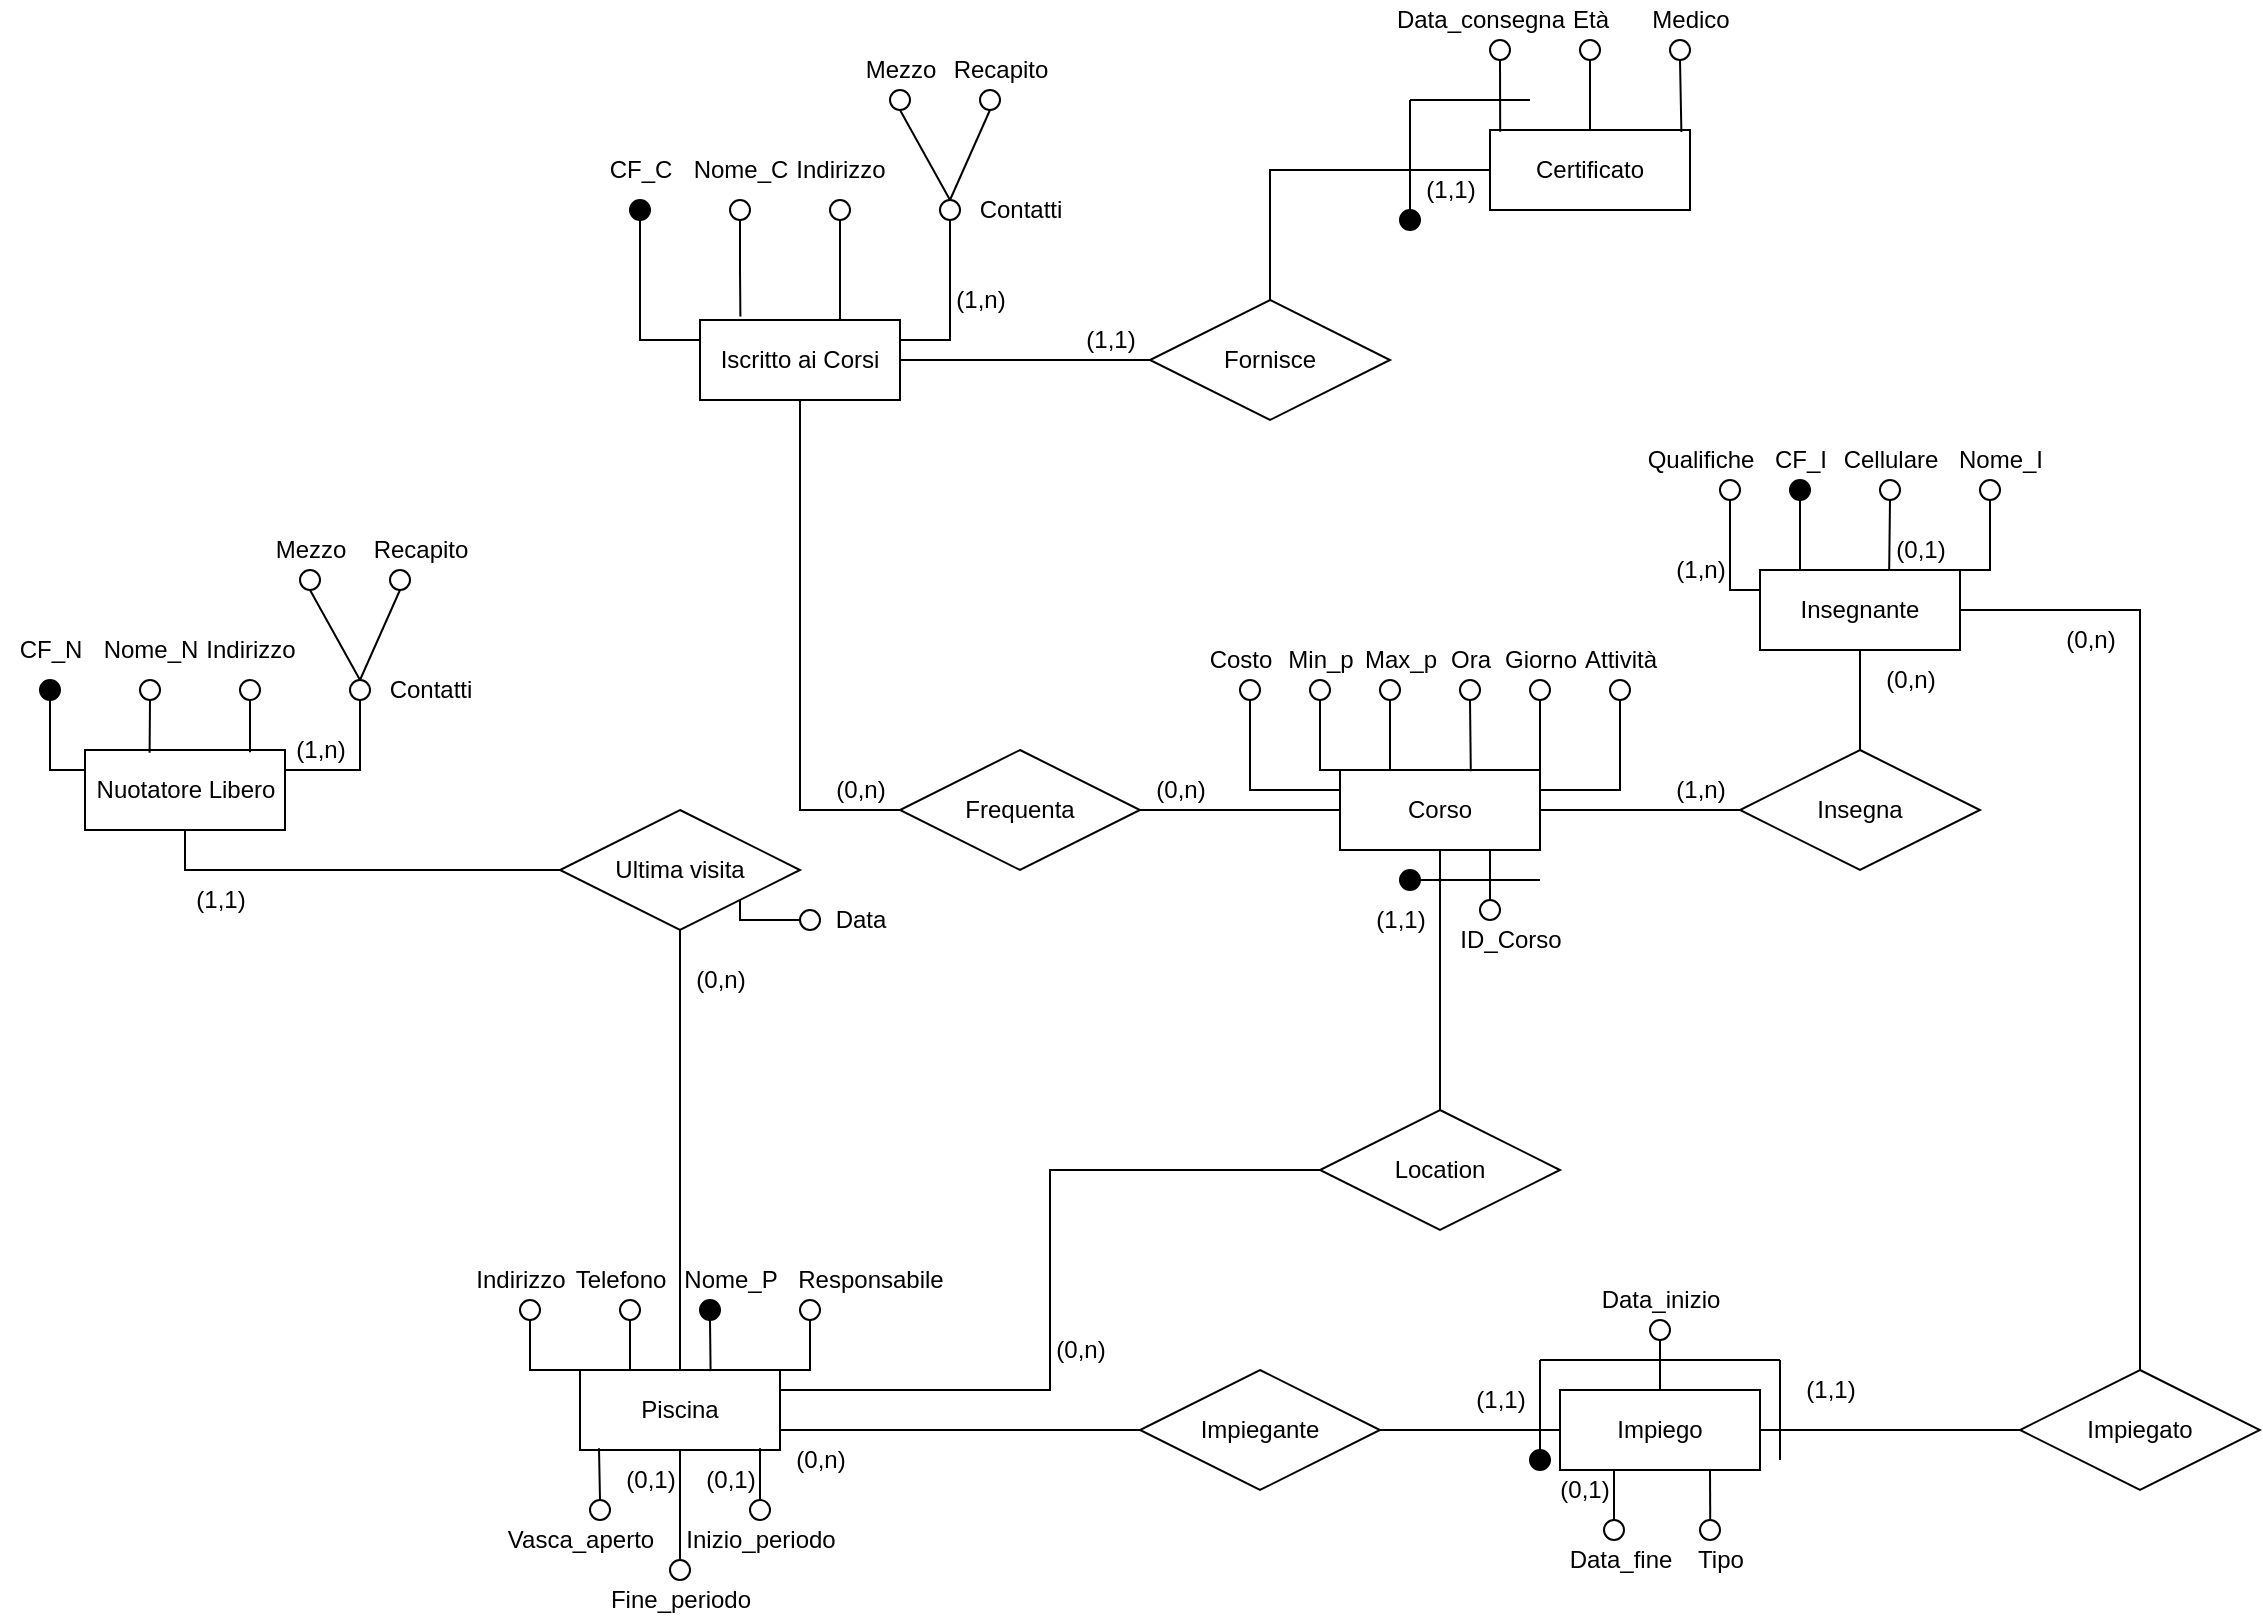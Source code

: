 <mxfile version="17.4.5" type="github">
  <diagram id="eKjjdP2h4ViVq8SbY9wO" name="Page-1">
    <mxGraphModel dx="1736" dy="884" grid="1" gridSize="10" guides="1" tooltips="1" connect="1" arrows="1" fold="1" page="1" pageScale="1" pageWidth="1600" pageHeight="900" math="0" shadow="0">
      <root>
        <mxCell id="0" />
        <mxCell id="1" parent="0" />
        <mxCell id="d_-2GbY-tVZR_mkNFV36-6" style="edgeStyle=orthogonalEdgeStyle;rounded=0;orthogonalLoop=1;jettySize=auto;html=1;exitX=0.5;exitY=0;exitDx=0;exitDy=0;entryX=1;entryY=-0.05;entryDx=0;entryDy=0;endArrow=none;endFill=0;fillColor=#000000;entryPerimeter=0;" parent="1" source="d_-2GbY-tVZR_mkNFV36-7" target="d_-2GbY-tVZR_mkNFV36-166" edge="1">
          <mxGeometry relative="1" as="geometry">
            <mxPoint x="905" y="120" as="targetPoint" />
            <Array as="points">
              <mxPoint x="815" y="115" />
              <mxPoint x="925" y="115" />
            </Array>
          </mxGeometry>
        </mxCell>
        <mxCell id="d_-2GbY-tVZR_mkNFV36-7" value="Fornisce" style="shape=rhombus;perimeter=rhombusPerimeter;whiteSpace=wrap;html=1;align=center;" parent="1" vertex="1">
          <mxGeometry x="755" y="180" width="120" height="60" as="geometry" />
        </mxCell>
        <mxCell id="d_-2GbY-tVZR_mkNFV36-11" style="edgeStyle=orthogonalEdgeStyle;rounded=0;orthogonalLoop=1;jettySize=auto;html=1;exitX=0.5;exitY=1;exitDx=0;exitDy=0;endArrow=none;endFill=0;fillColor=#000000;" parent="1" source="d_-2GbY-tVZR_mkNFV36-12" target="d_-2GbY-tVZR_mkNFV36-43" edge="1">
          <mxGeometry relative="1" as="geometry" />
        </mxCell>
        <mxCell id="d_-2GbY-tVZR_mkNFV36-12" value="Nuotatore Libero" style="whiteSpace=wrap;html=1;align=center;" parent="1" vertex="1">
          <mxGeometry x="222.5" y="405" width="100" height="40" as="geometry" />
        </mxCell>
        <mxCell id="d_-2GbY-tVZR_mkNFV36-15" style="edgeStyle=orthogonalEdgeStyle;rounded=0;orthogonalLoop=1;jettySize=auto;html=1;exitX=0.5;exitY=1;exitDx=0;exitDy=0;entryX=0;entryY=0.5;entryDx=0;entryDy=0;endArrow=none;endFill=0;fillColor=#000000;" parent="1" source="d_-2GbY-tVZR_mkNFV36-16" target="d_-2GbY-tVZR_mkNFV36-22" edge="1">
          <mxGeometry relative="1" as="geometry" />
        </mxCell>
        <mxCell id="kQgpGXjf3cG6mw5Fag1u-1" style="edgeStyle=orthogonalEdgeStyle;rounded=0;orthogonalLoop=1;jettySize=auto;html=1;exitX=1;exitY=0.5;exitDx=0;exitDy=0;entryX=0;entryY=0.5;entryDx=0;entryDy=0;endArrow=none;endFill=0;" parent="1" source="d_-2GbY-tVZR_mkNFV36-16" target="d_-2GbY-tVZR_mkNFV36-7" edge="1">
          <mxGeometry relative="1" as="geometry" />
        </mxCell>
        <mxCell id="d_-2GbY-tVZR_mkNFV36-16" value="Iscritto ai Corsi" style="whiteSpace=wrap;html=1;align=center;" parent="1" vertex="1">
          <mxGeometry x="530" y="190" width="100" height="40" as="geometry" />
        </mxCell>
        <mxCell id="d_-2GbY-tVZR_mkNFV36-17" style="edgeStyle=orthogonalEdgeStyle;rounded=0;orthogonalLoop=1;jettySize=auto;html=1;exitX=1;exitY=0.5;exitDx=0;exitDy=0;endArrow=none;endFill=0;fillColor=#000000;entryX=0;entryY=0.5;entryDx=0;entryDy=0;" parent="1" source="d_-2GbY-tVZR_mkNFV36-20" target="d_-2GbY-tVZR_mkNFV36-27" edge="1">
          <mxGeometry relative="1" as="geometry">
            <mxPoint x="1040" y="435.4" as="targetPoint" />
          </mxGeometry>
        </mxCell>
        <mxCell id="d_-2GbY-tVZR_mkNFV36-18" style="edgeStyle=orthogonalEdgeStyle;rounded=0;orthogonalLoop=1;jettySize=auto;html=1;exitX=0.5;exitY=1;exitDx=0;exitDy=0;entryX=0.5;entryY=0;entryDx=0;entryDy=0;endArrow=none;endFill=0;fillColor=#000000;" parent="1" source="d_-2GbY-tVZR_mkNFV36-20" target="d_-2GbY-tVZR_mkNFV36-47" edge="1">
          <mxGeometry relative="1" as="geometry" />
        </mxCell>
        <mxCell id="d_-2GbY-tVZR_mkNFV36-19" style="edgeStyle=orthogonalEdgeStyle;rounded=0;orthogonalLoop=1;jettySize=auto;html=1;exitX=0.75;exitY=1;exitDx=0;exitDy=0;entryX=0.5;entryY=0;entryDx=0;entryDy=0;endArrow=none;endFill=0;fillColor=#000000;" parent="1" source="d_-2GbY-tVZR_mkNFV36-20" target="d_-2GbY-tVZR_mkNFV36-131" edge="1">
          <mxGeometry relative="1" as="geometry" />
        </mxCell>
        <mxCell id="d_-2GbY-tVZR_mkNFV36-20" value="Corso" style="whiteSpace=wrap;html=1;align=center;" parent="1" vertex="1">
          <mxGeometry x="850" y="415" width="100" height="40" as="geometry" />
        </mxCell>
        <mxCell id="d_-2GbY-tVZR_mkNFV36-21" style="edgeStyle=orthogonalEdgeStyle;rounded=0;orthogonalLoop=1;jettySize=auto;html=1;exitX=1;exitY=0.5;exitDx=0;exitDy=0;entryX=0;entryY=0.5;entryDx=0;entryDy=0;endArrow=none;endFill=0;fillColor=#000000;" parent="1" source="d_-2GbY-tVZR_mkNFV36-22" target="d_-2GbY-tVZR_mkNFV36-20" edge="1">
          <mxGeometry relative="1" as="geometry" />
        </mxCell>
        <mxCell id="d_-2GbY-tVZR_mkNFV36-22" value="Frequenta" style="shape=rhombus;perimeter=rhombusPerimeter;whiteSpace=wrap;html=1;align=center;" parent="1" vertex="1">
          <mxGeometry x="630" y="405" width="120" height="60" as="geometry" />
        </mxCell>
        <mxCell id="d_-2GbY-tVZR_mkNFV36-23" style="edgeStyle=orthogonalEdgeStyle;rounded=0;orthogonalLoop=1;jettySize=auto;html=1;exitX=0.25;exitY=0;exitDx=0;exitDy=0;entryX=0.5;entryY=1;entryDx=0;entryDy=0;endArrow=none;endFill=0;fillColor=#000000;" parent="1" source="d_-2GbY-tVZR_mkNFV36-25" target="d_-2GbY-tVZR_mkNFV36-139" edge="1">
          <mxGeometry relative="1" as="geometry" />
        </mxCell>
        <mxCell id="d_-2GbY-tVZR_mkNFV36-24" style="edgeStyle=orthogonalEdgeStyle;rounded=0;orthogonalLoop=1;jettySize=auto;html=1;exitX=1;exitY=0;exitDx=0;exitDy=0;entryX=0.5;entryY=1;entryDx=0;entryDy=0;endArrow=none;endFill=0;fillColor=#000000;" parent="1" source="d_-2GbY-tVZR_mkNFV36-25" target="d_-2GbY-tVZR_mkNFV36-144" edge="1">
          <mxGeometry relative="1" as="geometry" />
        </mxCell>
        <mxCell id="d_-2GbY-tVZR_mkNFV36-25" value="Insegnante" style="whiteSpace=wrap;html=1;align=center;" parent="1" vertex="1">
          <mxGeometry x="1060" y="315" width="100" height="40" as="geometry" />
        </mxCell>
        <mxCell id="d_-2GbY-tVZR_mkNFV36-26" value="" style="edgeStyle=orthogonalEdgeStyle;rounded=0;orthogonalLoop=1;jettySize=auto;html=1;endArrow=none;endFill=0;fillColor=#000000;" parent="1" source="d_-2GbY-tVZR_mkNFV36-27" target="d_-2GbY-tVZR_mkNFV36-25" edge="1">
          <mxGeometry relative="1" as="geometry" />
        </mxCell>
        <mxCell id="d_-2GbY-tVZR_mkNFV36-27" value="Insegna" style="shape=rhombus;perimeter=rhombusPerimeter;whiteSpace=wrap;html=1;align=center;" parent="1" vertex="1">
          <mxGeometry x="1050" y="405" width="120" height="60" as="geometry" />
        </mxCell>
        <mxCell id="d_-2GbY-tVZR_mkNFV36-28" style="edgeStyle=orthogonalEdgeStyle;rounded=0;orthogonalLoop=1;jettySize=auto;html=1;exitX=1;exitY=0.75;exitDx=0;exitDy=0;entryX=0;entryY=0.5;entryDx=0;entryDy=0;endArrow=none;endFill=0;fillColor=#000000;" parent="1" source="d_-2GbY-tVZR_mkNFV36-32" target="d_-2GbY-tVZR_mkNFV36-54" edge="1">
          <mxGeometry relative="1" as="geometry" />
        </mxCell>
        <mxCell id="d_-2GbY-tVZR_mkNFV36-29" style="edgeStyle=orthogonalEdgeStyle;rounded=0;orthogonalLoop=1;jettySize=auto;html=1;exitX=0;exitY=0;exitDx=0;exitDy=0;entryX=0.5;entryY=1;entryDx=0;entryDy=0;endArrow=none;endFill=0;fillColor=#000000;" parent="1" source="d_-2GbY-tVZR_mkNFV36-32" target="d_-2GbY-tVZR_mkNFV36-62" edge="1">
          <mxGeometry relative="1" as="geometry" />
        </mxCell>
        <mxCell id="d_-2GbY-tVZR_mkNFV36-30" style="edgeStyle=orthogonalEdgeStyle;rounded=0;orthogonalLoop=1;jettySize=auto;html=1;exitX=0.25;exitY=0;exitDx=0;exitDy=0;entryX=0.5;entryY=1;entryDx=0;entryDy=0;endArrow=none;endFill=0;fillColor=#000000;" parent="1" source="d_-2GbY-tVZR_mkNFV36-32" target="d_-2GbY-tVZR_mkNFV36-67" edge="1">
          <mxGeometry relative="1" as="geometry" />
        </mxCell>
        <mxCell id="d_-2GbY-tVZR_mkNFV36-31" style="edgeStyle=orthogonalEdgeStyle;rounded=0;orthogonalLoop=1;jettySize=auto;html=1;exitX=1;exitY=0;exitDx=0;exitDy=0;entryX=0.5;entryY=1;entryDx=0;entryDy=0;endArrow=none;endFill=0;fillColor=#000000;" parent="1" source="d_-2GbY-tVZR_mkNFV36-32" target="d_-2GbY-tVZR_mkNFV36-69" edge="1">
          <mxGeometry relative="1" as="geometry" />
        </mxCell>
        <mxCell id="d_-2GbY-tVZR_mkNFV36-183" style="edgeStyle=orthogonalEdgeStyle;rounded=0;orthogonalLoop=1;jettySize=auto;html=1;exitX=0.5;exitY=1;exitDx=0;exitDy=0;endArrow=none;endFill=0;entryX=0.5;entryY=0;entryDx=0;entryDy=0;" parent="1" source="d_-2GbY-tVZR_mkNFV36-32" target="d_-2GbY-tVZR_mkNFV36-184" edge="1">
          <mxGeometry relative="1" as="geometry">
            <mxPoint x="520.0" y="780" as="targetPoint" />
          </mxGeometry>
        </mxCell>
        <mxCell id="d_-2GbY-tVZR_mkNFV36-32" value="Piscina" style="whiteSpace=wrap;html=1;align=center;" parent="1" vertex="1">
          <mxGeometry x="470" y="715" width="100" height="40" as="geometry" />
        </mxCell>
        <mxCell id="d_-2GbY-tVZR_mkNFV36-41" style="edgeStyle=orthogonalEdgeStyle;rounded=0;orthogonalLoop=1;jettySize=auto;html=1;exitX=0.5;exitY=1;exitDx=0;exitDy=0;entryX=0.5;entryY=0;entryDx=0;entryDy=0;endArrow=none;endFill=0;fillColor=#000000;" parent="1" source="d_-2GbY-tVZR_mkNFV36-43" target="d_-2GbY-tVZR_mkNFV36-32" edge="1">
          <mxGeometry relative="1" as="geometry" />
        </mxCell>
        <mxCell id="d_-2GbY-tVZR_mkNFV36-42" style="edgeStyle=orthogonalEdgeStyle;rounded=0;orthogonalLoop=1;jettySize=auto;html=1;exitX=1;exitY=1;exitDx=0;exitDy=0;entryX=0;entryY=0.5;entryDx=0;entryDy=0;endArrow=none;endFill=0;fillColor=#000000;" parent="1" source="d_-2GbY-tVZR_mkNFV36-43" target="d_-2GbY-tVZR_mkNFV36-58" edge="1">
          <mxGeometry relative="1" as="geometry">
            <Array as="points">
              <mxPoint x="550" y="490" />
            </Array>
          </mxGeometry>
        </mxCell>
        <mxCell id="d_-2GbY-tVZR_mkNFV36-43" value="Ultima visita" style="shape=rhombus;perimeter=rhombusPerimeter;whiteSpace=wrap;html=1;align=center;" parent="1" vertex="1">
          <mxGeometry x="460" y="435" width="120" height="60" as="geometry" />
        </mxCell>
        <mxCell id="d_-2GbY-tVZR_mkNFV36-46" style="edgeStyle=orthogonalEdgeStyle;rounded=0;orthogonalLoop=1;jettySize=auto;html=1;exitX=0;exitY=0.5;exitDx=0;exitDy=0;entryX=1;entryY=0.25;entryDx=0;entryDy=0;endArrow=none;endFill=0;fillColor=#000000;" parent="1" source="d_-2GbY-tVZR_mkNFV36-47" target="d_-2GbY-tVZR_mkNFV36-32" edge="1">
          <mxGeometry relative="1" as="geometry" />
        </mxCell>
        <mxCell id="d_-2GbY-tVZR_mkNFV36-47" value="Location" style="shape=rhombus;perimeter=rhombusPerimeter;whiteSpace=wrap;html=1;align=center;" parent="1" vertex="1">
          <mxGeometry x="840" y="585" width="120" height="60" as="geometry" />
        </mxCell>
        <mxCell id="d_-2GbY-tVZR_mkNFV36-48" style="edgeStyle=orthogonalEdgeStyle;rounded=0;orthogonalLoop=1;jettySize=auto;html=1;exitX=1;exitY=0.5;exitDx=0;exitDy=0;entryX=0;entryY=0.5;entryDx=0;entryDy=0;endArrow=none;endFill=0;fillColor=#000000;" parent="1" source="d_-2GbY-tVZR_mkNFV36-50" target="d_-2GbY-tVZR_mkNFV36-52" edge="1">
          <mxGeometry relative="1" as="geometry" />
        </mxCell>
        <mxCell id="d_-2GbY-tVZR_mkNFV36-49" style="edgeStyle=orthogonalEdgeStyle;rounded=0;orthogonalLoop=1;jettySize=auto;html=1;exitX=0.5;exitY=0;exitDx=0;exitDy=0;entryX=0.5;entryY=1;entryDx=0;entryDy=0;endArrow=none;endFill=0;fillColor=#000000;" parent="1" source="d_-2GbY-tVZR_mkNFV36-50" target="d_-2GbY-tVZR_mkNFV36-91" edge="1">
          <mxGeometry relative="1" as="geometry" />
        </mxCell>
        <mxCell id="d_-2GbY-tVZR_mkNFV36-174" style="edgeStyle=orthogonalEdgeStyle;rounded=0;orthogonalLoop=1;jettySize=auto;html=1;exitX=0.25;exitY=1;exitDx=0;exitDy=0;entryX=0.5;entryY=0;entryDx=0;entryDy=0;endArrow=none;endFill=0;" parent="1" source="d_-2GbY-tVZR_mkNFV36-50" target="d_-2GbY-tVZR_mkNFV36-147" edge="1">
          <mxGeometry relative="1" as="geometry" />
        </mxCell>
        <mxCell id="d_-2GbY-tVZR_mkNFV36-175" style="edgeStyle=orthogonalEdgeStyle;rounded=0;orthogonalLoop=1;jettySize=auto;html=1;exitX=0.75;exitY=1;exitDx=0;exitDy=0;endArrow=none;endFill=0;" parent="1" source="d_-2GbY-tVZR_mkNFV36-50" edge="1">
          <mxGeometry relative="1" as="geometry">
            <mxPoint x="1035.111" y="790" as="targetPoint" />
          </mxGeometry>
        </mxCell>
        <mxCell id="d_-2GbY-tVZR_mkNFV36-50" value="Impiego" style="whiteSpace=wrap;html=1;align=center;" parent="1" vertex="1">
          <mxGeometry x="960" y="725" width="100" height="40" as="geometry" />
        </mxCell>
        <mxCell id="d_-2GbY-tVZR_mkNFV36-51" style="edgeStyle=orthogonalEdgeStyle;rounded=0;orthogonalLoop=1;jettySize=auto;html=1;exitX=0.5;exitY=0;exitDx=0;exitDy=0;entryX=1;entryY=0.5;entryDx=0;entryDy=0;endArrow=none;endFill=0;fillColor=#000000;" parent="1" source="d_-2GbY-tVZR_mkNFV36-52" target="d_-2GbY-tVZR_mkNFV36-25" edge="1">
          <mxGeometry relative="1" as="geometry" />
        </mxCell>
        <mxCell id="d_-2GbY-tVZR_mkNFV36-52" value="Impiegato" style="shape=rhombus;perimeter=rhombusPerimeter;whiteSpace=wrap;html=1;align=center;" parent="1" vertex="1">
          <mxGeometry x="1190" y="715" width="120" height="60" as="geometry" />
        </mxCell>
        <mxCell id="d_-2GbY-tVZR_mkNFV36-53" style="edgeStyle=orthogonalEdgeStyle;rounded=0;orthogonalLoop=1;jettySize=auto;html=1;exitX=1;exitY=0.5;exitDx=0;exitDy=0;entryX=0;entryY=0.5;entryDx=0;entryDy=0;endArrow=none;endFill=0;fillColor=#000000;" parent="1" source="d_-2GbY-tVZR_mkNFV36-54" target="d_-2GbY-tVZR_mkNFV36-50" edge="1">
          <mxGeometry relative="1" as="geometry" />
        </mxCell>
        <mxCell id="d_-2GbY-tVZR_mkNFV36-54" value="Impiegante" style="shape=rhombus;perimeter=rhombusPerimeter;whiteSpace=wrap;html=1;align=center;" parent="1" vertex="1">
          <mxGeometry x="750" y="715" width="120" height="60" as="geometry" />
        </mxCell>
        <mxCell id="d_-2GbY-tVZR_mkNFV36-55" value="(1,1)" style="text;html=1;align=center;verticalAlign=middle;resizable=0;points=[];autosize=1;strokeColor=none;fillColor=none;" parent="1" vertex="1">
          <mxGeometry x="715" y="190" width="40" height="20" as="geometry" />
        </mxCell>
        <mxCell id="d_-2GbY-tVZR_mkNFV36-56" value="(1,1)" style="text;html=1;align=center;verticalAlign=middle;resizable=0;points=[];autosize=1;strokeColor=none;fillColor=none;" parent="1" vertex="1">
          <mxGeometry x="270" y="470" width="40" height="20" as="geometry" />
        </mxCell>
        <mxCell id="d_-2GbY-tVZR_mkNFV36-57" value="(0,n)" style="text;html=1;align=center;verticalAlign=middle;resizable=0;points=[];autosize=1;strokeColor=none;fillColor=none;" parent="1" vertex="1">
          <mxGeometry x="520" y="510" width="40" height="20" as="geometry" />
        </mxCell>
        <mxCell id="d_-2GbY-tVZR_mkNFV36-58" value="" style="ellipse;whiteSpace=wrap;html=1;aspect=fixed;" parent="1" vertex="1">
          <mxGeometry x="580" y="485" width="10" height="10" as="geometry" />
        </mxCell>
        <mxCell id="d_-2GbY-tVZR_mkNFV36-59" value="Data" style="text;html=1;align=center;verticalAlign=middle;resizable=0;points=[];autosize=1;strokeColor=none;fillColor=none;" parent="1" vertex="1">
          <mxGeometry x="590" y="480" width="40" height="20" as="geometry" />
        </mxCell>
        <mxCell id="d_-2GbY-tVZR_mkNFV36-62" value="" style="ellipse;whiteSpace=wrap;html=1;aspect=fixed;" parent="1" vertex="1">
          <mxGeometry x="440" y="680" width="10" height="10" as="geometry" />
        </mxCell>
        <mxCell id="d_-2GbY-tVZR_mkNFV36-63" style="edgeStyle=orthogonalEdgeStyle;rounded=0;orthogonalLoop=1;jettySize=auto;html=1;exitX=0.5;exitY=1;exitDx=0;exitDy=0;entryX=0.953;entryY=0.014;entryDx=0;entryDy=0;entryPerimeter=0;endArrow=none;endFill=0;fillColor=#000000;" parent="1" source="d_-2GbY-tVZR_mkNFV36-64" edge="1">
          <mxGeometry relative="1" as="geometry">
            <mxPoint x="535.3" y="715.56" as="targetPoint" />
          </mxGeometry>
        </mxCell>
        <mxCell id="d_-2GbY-tVZR_mkNFV36-64" value="" style="ellipse;whiteSpace=wrap;html=1;aspect=fixed;fillColor=#000000;" parent="1" vertex="1">
          <mxGeometry x="530" y="680" width="10" height="10" as="geometry" />
        </mxCell>
        <mxCell id="d_-2GbY-tVZR_mkNFV36-65" value="Nome_P" style="text;html=1;align=center;verticalAlign=middle;resizable=0;points=[];autosize=1;strokeColor=none;fillColor=none;" parent="1" vertex="1">
          <mxGeometry x="515" y="660" width="60" height="20" as="geometry" />
        </mxCell>
        <mxCell id="d_-2GbY-tVZR_mkNFV36-66" value="Indirizzo" style="text;html=1;align=center;verticalAlign=middle;resizable=0;points=[];autosize=1;strokeColor=none;fillColor=none;" parent="1" vertex="1">
          <mxGeometry x="410" y="660" width="60" height="20" as="geometry" />
        </mxCell>
        <mxCell id="d_-2GbY-tVZR_mkNFV36-67" value="" style="ellipse;whiteSpace=wrap;html=1;aspect=fixed;" parent="1" vertex="1">
          <mxGeometry x="490" y="680" width="10" height="10" as="geometry" />
        </mxCell>
        <mxCell id="d_-2GbY-tVZR_mkNFV36-68" value="Telefono" style="text;html=1;align=center;verticalAlign=middle;resizable=0;points=[];autosize=1;strokeColor=none;fillColor=none;" parent="1" vertex="1">
          <mxGeometry x="460" y="660" width="60" height="20" as="geometry" />
        </mxCell>
        <mxCell id="d_-2GbY-tVZR_mkNFV36-69" value="" style="ellipse;whiteSpace=wrap;html=1;aspect=fixed;" parent="1" vertex="1">
          <mxGeometry x="580" y="680" width="10" height="10" as="geometry" />
        </mxCell>
        <mxCell id="d_-2GbY-tVZR_mkNFV36-70" value="Responsabile" style="text;html=1;align=center;verticalAlign=middle;resizable=0;points=[];autosize=1;strokeColor=none;fillColor=none;" parent="1" vertex="1">
          <mxGeometry x="570" y="660" width="90" height="20" as="geometry" />
        </mxCell>
        <mxCell id="d_-2GbY-tVZR_mkNFV36-91" value="" style="ellipse;whiteSpace=wrap;html=1;aspect=fixed;" parent="1" vertex="1">
          <mxGeometry x="1005" y="690" width="10" height="10" as="geometry" />
        </mxCell>
        <mxCell id="d_-2GbY-tVZR_mkNFV36-92" value="" style="endArrow=none;html=1;rounded=0;fillColor=#000000;" parent="1" edge="1">
          <mxGeometry width="50" height="50" relative="1" as="geometry">
            <mxPoint x="950" y="760" as="sourcePoint" />
            <mxPoint x="950" y="710" as="targetPoint" />
          </mxGeometry>
        </mxCell>
        <mxCell id="d_-2GbY-tVZR_mkNFV36-93" value="" style="endArrow=none;html=1;rounded=0;fillColor=#000000;" parent="1" edge="1">
          <mxGeometry width="50" height="50" relative="1" as="geometry">
            <mxPoint x="1070" y="760" as="sourcePoint" />
            <mxPoint x="1070" y="710" as="targetPoint" />
          </mxGeometry>
        </mxCell>
        <mxCell id="d_-2GbY-tVZR_mkNFV36-94" value="" style="endArrow=none;html=1;rounded=0;fillColor=#000000;" parent="1" edge="1">
          <mxGeometry width="50" height="50" relative="1" as="geometry">
            <mxPoint x="1070" y="710" as="sourcePoint" />
            <mxPoint x="950" y="710" as="targetPoint" />
          </mxGeometry>
        </mxCell>
        <mxCell id="d_-2GbY-tVZR_mkNFV36-95" value="" style="ellipse;whiteSpace=wrap;html=1;aspect=fixed;fillColor=#000000;" parent="1" vertex="1">
          <mxGeometry x="945" y="755" width="10" height="10" as="geometry" />
        </mxCell>
        <mxCell id="d_-2GbY-tVZR_mkNFV36-96" value="Data_inizio" style="text;html=1;align=center;verticalAlign=middle;resizable=0;points=[];autosize=1;strokeColor=none;fillColor=none;" parent="1" vertex="1">
          <mxGeometry x="975" y="670" width="70" height="20" as="geometry" />
        </mxCell>
        <mxCell id="d_-2GbY-tVZR_mkNFV36-113" style="edgeStyle=orthogonalEdgeStyle;rounded=0;orthogonalLoop=1;jettySize=auto;html=1;exitX=0.5;exitY=1;exitDx=0;exitDy=0;entryX=0;entryY=0.25;entryDx=0;entryDy=0;endArrow=none;endFill=0;fillColor=#000000;" parent="1" source="d_-2GbY-tVZR_mkNFV36-114" target="d_-2GbY-tVZR_mkNFV36-20" edge="1">
          <mxGeometry relative="1" as="geometry" />
        </mxCell>
        <mxCell id="d_-2GbY-tVZR_mkNFV36-114" value="" style="ellipse;whiteSpace=wrap;html=1;aspect=fixed;" parent="1" vertex="1">
          <mxGeometry x="800" y="370" width="10" height="10" as="geometry" />
        </mxCell>
        <mxCell id="d_-2GbY-tVZR_mkNFV36-115" style="edgeStyle=orthogonalEdgeStyle;rounded=0;orthogonalLoop=1;jettySize=auto;html=1;exitX=0.5;exitY=1;exitDx=0;exitDy=0;entryX=0;entryY=0;entryDx=0;entryDy=0;endArrow=none;endFill=0;fillColor=#000000;" parent="1" source="d_-2GbY-tVZR_mkNFV36-116" target="d_-2GbY-tVZR_mkNFV36-20" edge="1">
          <mxGeometry relative="1" as="geometry">
            <Array as="points">
              <mxPoint x="840" y="415" />
            </Array>
          </mxGeometry>
        </mxCell>
        <mxCell id="d_-2GbY-tVZR_mkNFV36-116" value="" style="ellipse;whiteSpace=wrap;html=1;aspect=fixed;" parent="1" vertex="1">
          <mxGeometry x="835" y="370" width="10" height="10" as="geometry" />
        </mxCell>
        <mxCell id="d_-2GbY-tVZR_mkNFV36-117" style="edgeStyle=orthogonalEdgeStyle;rounded=0;orthogonalLoop=1;jettySize=auto;html=1;exitX=0.5;exitY=1;exitDx=0;exitDy=0;entryX=0.25;entryY=0;entryDx=0;entryDy=0;endArrow=none;endFill=0;fillColor=#000000;" parent="1" source="d_-2GbY-tVZR_mkNFV36-118" target="d_-2GbY-tVZR_mkNFV36-20" edge="1">
          <mxGeometry relative="1" as="geometry" />
        </mxCell>
        <mxCell id="d_-2GbY-tVZR_mkNFV36-118" value="" style="ellipse;whiteSpace=wrap;html=1;aspect=fixed;" parent="1" vertex="1">
          <mxGeometry x="870" y="370" width="10" height="10" as="geometry" />
        </mxCell>
        <mxCell id="d_-2GbY-tVZR_mkNFV36-119" style="edgeStyle=orthogonalEdgeStyle;rounded=0;orthogonalLoop=1;jettySize=auto;html=1;exitX=0.5;exitY=1;exitDx=0;exitDy=0;entryX=0.654;entryY=0.015;entryDx=0;entryDy=0;entryPerimeter=0;endArrow=none;endFill=0;fillColor=#000000;" parent="1" source="d_-2GbY-tVZR_mkNFV36-120" target="d_-2GbY-tVZR_mkNFV36-20" edge="1">
          <mxGeometry relative="1" as="geometry" />
        </mxCell>
        <mxCell id="d_-2GbY-tVZR_mkNFV36-120" value="" style="ellipse;whiteSpace=wrap;html=1;aspect=fixed;" parent="1" vertex="1">
          <mxGeometry x="910" y="370" width="10" height="10" as="geometry" />
        </mxCell>
        <mxCell id="d_-2GbY-tVZR_mkNFV36-121" value="Costo" style="text;html=1;align=center;verticalAlign=middle;resizable=0;points=[];autosize=1;strokeColor=none;fillColor=none;" parent="1" vertex="1">
          <mxGeometry x="775" y="350" width="50" height="20" as="geometry" />
        </mxCell>
        <mxCell id="d_-2GbY-tVZR_mkNFV36-122" value="Min_p" style="text;html=1;align=center;verticalAlign=middle;resizable=0;points=[];autosize=1;strokeColor=none;fillColor=none;" parent="1" vertex="1">
          <mxGeometry x="815" y="350" width="50" height="20" as="geometry" />
        </mxCell>
        <mxCell id="d_-2GbY-tVZR_mkNFV36-123" value="Max_p" style="text;html=1;align=center;verticalAlign=middle;resizable=0;points=[];autosize=1;strokeColor=none;fillColor=none;" parent="1" vertex="1">
          <mxGeometry x="855" y="350" width="50" height="20" as="geometry" />
        </mxCell>
        <mxCell id="d_-2GbY-tVZR_mkNFV36-124" value="Ora" style="text;html=1;align=center;verticalAlign=middle;resizable=0;points=[];autosize=1;strokeColor=none;fillColor=none;" parent="1" vertex="1">
          <mxGeometry x="895" y="350" width="40" height="20" as="geometry" />
        </mxCell>
        <mxCell id="d_-2GbY-tVZR_mkNFV36-125" style="edgeStyle=orthogonalEdgeStyle;rounded=0;orthogonalLoop=1;jettySize=auto;html=1;exitX=0.5;exitY=1;exitDx=0;exitDy=0;endArrow=none;endFill=0;fillColor=#000000;" parent="1" source="d_-2GbY-tVZR_mkNFV36-126" edge="1">
          <mxGeometry relative="1" as="geometry">
            <mxPoint x="950" y="420" as="targetPoint" />
          </mxGeometry>
        </mxCell>
        <mxCell id="d_-2GbY-tVZR_mkNFV36-126" value="" style="ellipse;whiteSpace=wrap;html=1;aspect=fixed;" parent="1" vertex="1">
          <mxGeometry x="945" y="370" width="10" height="10" as="geometry" />
        </mxCell>
        <mxCell id="d_-2GbY-tVZR_mkNFV36-127" value="Giorno" style="text;html=1;align=center;verticalAlign=middle;resizable=0;points=[];autosize=1;strokeColor=none;fillColor=none;" parent="1" vertex="1">
          <mxGeometry x="925" y="350" width="50" height="20" as="geometry" />
        </mxCell>
        <mxCell id="d_-2GbY-tVZR_mkNFV36-128" style="edgeStyle=orthogonalEdgeStyle;rounded=0;orthogonalLoop=1;jettySize=auto;html=1;exitX=0.5;exitY=1;exitDx=0;exitDy=0;entryX=1;entryY=0.25;entryDx=0;entryDy=0;endArrow=none;endFill=0;fillColor=#000000;" parent="1" source="d_-2GbY-tVZR_mkNFV36-129" target="d_-2GbY-tVZR_mkNFV36-20" edge="1">
          <mxGeometry relative="1" as="geometry" />
        </mxCell>
        <mxCell id="d_-2GbY-tVZR_mkNFV36-129" value="" style="ellipse;whiteSpace=wrap;html=1;aspect=fixed;" parent="1" vertex="1">
          <mxGeometry x="985" y="370" width="10" height="10" as="geometry" />
        </mxCell>
        <mxCell id="d_-2GbY-tVZR_mkNFV36-130" value="Attività" style="text;html=1;align=center;verticalAlign=middle;resizable=0;points=[];autosize=1;strokeColor=none;fillColor=none;" parent="1" vertex="1">
          <mxGeometry x="965" y="350" width="50" height="20" as="geometry" />
        </mxCell>
        <mxCell id="d_-2GbY-tVZR_mkNFV36-131" value="" style="ellipse;whiteSpace=wrap;html=1;aspect=fixed;" parent="1" vertex="1">
          <mxGeometry x="920" y="480" width="10" height="10" as="geometry" />
        </mxCell>
        <mxCell id="d_-2GbY-tVZR_mkNFV36-132" value="ID_Corso" style="text;html=1;align=center;verticalAlign=middle;resizable=0;points=[];autosize=1;strokeColor=none;fillColor=none;" parent="1" vertex="1">
          <mxGeometry x="900" y="490" width="70" height="20" as="geometry" />
        </mxCell>
        <mxCell id="d_-2GbY-tVZR_mkNFV36-133" value="" style="endArrow=none;html=1;rounded=0;fillColor=#000000;" parent="1" edge="1">
          <mxGeometry width="50" height="50" relative="1" as="geometry">
            <mxPoint x="890" y="470" as="sourcePoint" />
            <mxPoint x="950" y="470" as="targetPoint" />
          </mxGeometry>
        </mxCell>
        <mxCell id="d_-2GbY-tVZR_mkNFV36-134" value="" style="ellipse;whiteSpace=wrap;html=1;aspect=fixed;fillColor=#000000;" parent="1" vertex="1">
          <mxGeometry x="880" y="465" width="10" height="10" as="geometry" />
        </mxCell>
        <mxCell id="d_-2GbY-tVZR_mkNFV36-135" style="edgeStyle=orthogonalEdgeStyle;rounded=0;orthogonalLoop=1;jettySize=auto;html=1;exitX=0.5;exitY=1;exitDx=0;exitDy=0;entryX=0;entryY=0.25;entryDx=0;entryDy=0;endArrow=none;endFill=0;fillColor=#000000;" parent="1" source="d_-2GbY-tVZR_mkNFV36-136" target="d_-2GbY-tVZR_mkNFV36-25" edge="1">
          <mxGeometry relative="1" as="geometry">
            <Array as="points">
              <mxPoint x="1045" y="325" />
            </Array>
          </mxGeometry>
        </mxCell>
        <mxCell id="d_-2GbY-tVZR_mkNFV36-136" value="" style="ellipse;whiteSpace=wrap;html=1;aspect=fixed;" parent="1" vertex="1">
          <mxGeometry x="1040" y="270" width="10" height="10" as="geometry" />
        </mxCell>
        <mxCell id="d_-2GbY-tVZR_mkNFV36-137" value="Qualifiche" style="text;html=1;align=center;verticalAlign=middle;resizable=0;points=[];autosize=1;strokeColor=none;fillColor=none;" parent="1" vertex="1">
          <mxGeometry x="995" y="250" width="70" height="20" as="geometry" />
        </mxCell>
        <mxCell id="d_-2GbY-tVZR_mkNFV36-138" value="(1,n)" style="text;html=1;align=center;verticalAlign=middle;resizable=0;points=[];autosize=1;strokeColor=none;fillColor=none;" parent="1" vertex="1">
          <mxGeometry x="1010" y="305" width="40" height="20" as="geometry" />
        </mxCell>
        <mxCell id="d_-2GbY-tVZR_mkNFV36-139" value="" style="ellipse;whiteSpace=wrap;html=1;aspect=fixed;fillColor=#000000;" parent="1" vertex="1">
          <mxGeometry x="1075" y="270" width="10" height="10" as="geometry" />
        </mxCell>
        <mxCell id="d_-2GbY-tVZR_mkNFV36-140" value="CF_I" style="text;html=1;align=center;verticalAlign=middle;resizable=0;points=[];autosize=1;strokeColor=none;fillColor=none;" parent="1" vertex="1">
          <mxGeometry x="1060" y="250" width="40" height="20" as="geometry" />
        </mxCell>
        <mxCell id="d_-2GbY-tVZR_mkNFV36-141" style="edgeStyle=orthogonalEdgeStyle;rounded=0;orthogonalLoop=1;jettySize=auto;html=1;exitX=0.5;exitY=1;exitDx=0;exitDy=0;entryX=0.646;entryY=-0.005;entryDx=0;entryDy=0;entryPerimeter=0;endArrow=none;endFill=0;fillColor=#000000;" parent="1" source="d_-2GbY-tVZR_mkNFV36-142" target="d_-2GbY-tVZR_mkNFV36-25" edge="1">
          <mxGeometry relative="1" as="geometry" />
        </mxCell>
        <mxCell id="d_-2GbY-tVZR_mkNFV36-142" value="" style="ellipse;whiteSpace=wrap;html=1;aspect=fixed;" parent="1" vertex="1">
          <mxGeometry x="1120" y="270" width="10" height="10" as="geometry" />
        </mxCell>
        <mxCell id="d_-2GbY-tVZR_mkNFV36-143" value="Cellulare" style="text;html=1;align=center;verticalAlign=middle;resizable=0;points=[];autosize=1;strokeColor=none;fillColor=none;" parent="1" vertex="1">
          <mxGeometry x="1095" y="250" width="60" height="20" as="geometry" />
        </mxCell>
        <mxCell id="d_-2GbY-tVZR_mkNFV36-144" value="" style="ellipse;whiteSpace=wrap;html=1;aspect=fixed;" parent="1" vertex="1">
          <mxGeometry x="1170" y="270" width="10" height="10" as="geometry" />
        </mxCell>
        <mxCell id="d_-2GbY-tVZR_mkNFV36-145" value="Nome_I" style="text;html=1;align=center;verticalAlign=middle;resizable=0;points=[];autosize=1;strokeColor=none;fillColor=none;" parent="1" vertex="1">
          <mxGeometry x="1150" y="250" width="60" height="20" as="geometry" />
        </mxCell>
        <mxCell id="d_-2GbY-tVZR_mkNFV36-146" value="(0,1)" style="text;html=1;align=center;verticalAlign=middle;resizable=0;points=[];autosize=1;strokeColor=none;fillColor=none;" parent="1" vertex="1">
          <mxGeometry x="1120" y="295" width="40" height="20" as="geometry" />
        </mxCell>
        <mxCell id="d_-2GbY-tVZR_mkNFV36-147" value="" style="ellipse;whiteSpace=wrap;html=1;aspect=fixed;" parent="1" vertex="1">
          <mxGeometry x="982" y="790" width="10" height="10" as="geometry" />
        </mxCell>
        <mxCell id="d_-2GbY-tVZR_mkNFV36-148" value="Data_fine" style="text;html=1;align=center;verticalAlign=middle;resizable=0;points=[];autosize=1;strokeColor=none;fillColor=none;" parent="1" vertex="1">
          <mxGeometry x="955" y="800" width="70" height="20" as="geometry" />
        </mxCell>
        <mxCell id="d_-2GbY-tVZR_mkNFV36-149" value="(0,n)" style="text;html=1;align=center;verticalAlign=middle;resizable=0;points=[];autosize=1;strokeColor=none;fillColor=none;" parent="1" vertex="1">
          <mxGeometry x="590" y="415" width="40" height="20" as="geometry" />
        </mxCell>
        <mxCell id="d_-2GbY-tVZR_mkNFV36-150" value="(0,n)" style="text;html=1;align=center;verticalAlign=middle;resizable=0;points=[];autosize=1;strokeColor=none;fillColor=none;" parent="1" vertex="1">
          <mxGeometry x="750" y="415" width="40" height="20" as="geometry" />
        </mxCell>
        <mxCell id="d_-2GbY-tVZR_mkNFV36-151" value="(1,n)" style="text;html=1;align=center;verticalAlign=middle;resizable=0;points=[];autosize=1;strokeColor=none;fillColor=none;" parent="1" vertex="1">
          <mxGeometry x="1010" y="415" width="40" height="20" as="geometry" />
        </mxCell>
        <mxCell id="d_-2GbY-tVZR_mkNFV36-152" value="(0,n)" style="text;html=1;align=center;verticalAlign=middle;resizable=0;points=[];autosize=1;strokeColor=none;fillColor=none;" parent="1" vertex="1">
          <mxGeometry x="1115" y="360" width="40" height="20" as="geometry" />
        </mxCell>
        <mxCell id="d_-2GbY-tVZR_mkNFV36-153" value="(0,n)" style="text;html=1;align=center;verticalAlign=middle;resizable=0;points=[];autosize=1;strokeColor=none;fillColor=none;" parent="1" vertex="1">
          <mxGeometry x="1205" y="340" width="40" height="20" as="geometry" />
        </mxCell>
        <mxCell id="d_-2GbY-tVZR_mkNFV36-154" value="(1,1)" style="text;html=1;align=center;verticalAlign=middle;resizable=0;points=[];autosize=1;strokeColor=none;fillColor=none;" parent="1" vertex="1">
          <mxGeometry x="1075" y="715" width="40" height="20" as="geometry" />
        </mxCell>
        <mxCell id="d_-2GbY-tVZR_mkNFV36-155" value="(1,1)" style="text;html=1;align=center;verticalAlign=middle;resizable=0;points=[];autosize=1;strokeColor=none;fillColor=none;" parent="1" vertex="1">
          <mxGeometry x="910" y="720" width="40" height="20" as="geometry" />
        </mxCell>
        <mxCell id="d_-2GbY-tVZR_mkNFV36-156" value="(0,n)" style="text;html=1;align=center;verticalAlign=middle;resizable=0;points=[];autosize=1;strokeColor=none;fillColor=none;" parent="1" vertex="1">
          <mxGeometry x="570" y="750" width="40" height="20" as="geometry" />
        </mxCell>
        <mxCell id="d_-2GbY-tVZR_mkNFV36-157" value="(0,n)" style="text;html=1;align=center;verticalAlign=middle;resizable=0;points=[];autosize=1;strokeColor=none;fillColor=none;" parent="1" vertex="1">
          <mxGeometry x="700" y="695" width="40" height="20" as="geometry" />
        </mxCell>
        <mxCell id="d_-2GbY-tVZR_mkNFV36-158" value="(1,1)" style="text;html=1;align=center;verticalAlign=middle;resizable=0;points=[];autosize=1;strokeColor=none;fillColor=none;" parent="1" vertex="1">
          <mxGeometry x="860" y="480" width="40" height="20" as="geometry" />
        </mxCell>
        <mxCell id="d_-2GbY-tVZR_mkNFV36-159" value="Certificato" style="whiteSpace=wrap;html=1;align=center;" parent="1" vertex="1">
          <mxGeometry x="925" y="95" width="100" height="40" as="geometry" />
        </mxCell>
        <mxCell id="d_-2GbY-tVZR_mkNFV36-160" style="edgeStyle=orthogonalEdgeStyle;rounded=0;orthogonalLoop=1;jettySize=auto;html=1;exitX=0.5;exitY=1;exitDx=0;exitDy=0;endArrow=none;endFill=0;fillColor=#000000;" parent="1" source="d_-2GbY-tVZR_mkNFV36-161" target="d_-2GbY-tVZR_mkNFV36-159" edge="1">
          <mxGeometry relative="1" as="geometry" />
        </mxCell>
        <mxCell id="d_-2GbY-tVZR_mkNFV36-161" value="" style="ellipse;whiteSpace=wrap;html=1;aspect=fixed;" parent="1" vertex="1">
          <mxGeometry x="970" y="50" width="10" height="10" as="geometry" />
        </mxCell>
        <mxCell id="d_-2GbY-tVZR_mkNFV36-162" style="edgeStyle=orthogonalEdgeStyle;rounded=0;orthogonalLoop=1;jettySize=auto;html=1;exitX=0.5;exitY=1;exitDx=0;exitDy=0;entryX=0.957;entryY=0.025;entryDx=0;entryDy=0;entryPerimeter=0;endArrow=none;endFill=0;fillColor=#000000;" parent="1" source="d_-2GbY-tVZR_mkNFV36-163" target="d_-2GbY-tVZR_mkNFV36-159" edge="1">
          <mxGeometry relative="1" as="geometry" />
        </mxCell>
        <mxCell id="d_-2GbY-tVZR_mkNFV36-163" value="" style="ellipse;whiteSpace=wrap;html=1;aspect=fixed;" parent="1" vertex="1">
          <mxGeometry x="1015" y="50" width="10" height="10" as="geometry" />
        </mxCell>
        <mxCell id="d_-2GbY-tVZR_mkNFV36-164" value="Medico" style="text;html=1;align=center;verticalAlign=middle;resizable=0;points=[];autosize=1;strokeColor=none;fillColor=none;" parent="1" vertex="1">
          <mxGeometry x="1000" y="30" width="50" height="20" as="geometry" />
        </mxCell>
        <mxCell id="d_-2GbY-tVZR_mkNFV36-165" value="Età" style="text;html=1;align=center;verticalAlign=middle;resizable=0;points=[];autosize=1;strokeColor=none;fillColor=none;" parent="1" vertex="1">
          <mxGeometry x="960" y="30" width="30" height="20" as="geometry" />
        </mxCell>
        <mxCell id="d_-2GbY-tVZR_mkNFV36-166" value="(1,1)" style="text;html=1;align=center;verticalAlign=middle;resizable=0;points=[];autosize=1;strokeColor=none;fillColor=none;" parent="1" vertex="1">
          <mxGeometry x="885" y="115" width="40" height="20" as="geometry" />
        </mxCell>
        <mxCell id="d_-2GbY-tVZR_mkNFV36-167" style="edgeStyle=orthogonalEdgeStyle;rounded=0;orthogonalLoop=1;jettySize=auto;html=1;exitX=0.5;exitY=1;exitDx=0;exitDy=0;entryX=0.051;entryY=0.021;entryDx=0;entryDy=0;entryPerimeter=0;endArrow=none;endFill=0;" parent="1" source="d_-2GbY-tVZR_mkNFV36-168" target="d_-2GbY-tVZR_mkNFV36-159" edge="1">
          <mxGeometry relative="1" as="geometry" />
        </mxCell>
        <mxCell id="d_-2GbY-tVZR_mkNFV36-168" value="" style="ellipse;whiteSpace=wrap;html=1;aspect=fixed;" parent="1" vertex="1">
          <mxGeometry x="925" y="50" width="10" height="10" as="geometry" />
        </mxCell>
        <mxCell id="d_-2GbY-tVZR_mkNFV36-169" value="Data_consegna" style="text;html=1;align=center;verticalAlign=middle;resizable=0;points=[];autosize=1;strokeColor=none;fillColor=none;" parent="1" vertex="1">
          <mxGeometry x="870" y="30" width="100" height="20" as="geometry" />
        </mxCell>
        <mxCell id="d_-2GbY-tVZR_mkNFV36-170" value="" style="endArrow=none;html=1;rounded=0;" parent="1" edge="1">
          <mxGeometry width="50" height="50" relative="1" as="geometry">
            <mxPoint x="885" y="140" as="sourcePoint" />
            <mxPoint x="885" y="80" as="targetPoint" />
          </mxGeometry>
        </mxCell>
        <mxCell id="d_-2GbY-tVZR_mkNFV36-171" value="" style="endArrow=none;html=1;rounded=0;" parent="1" edge="1">
          <mxGeometry width="50" height="50" relative="1" as="geometry">
            <mxPoint x="945" y="80" as="sourcePoint" />
            <mxPoint x="885" y="80" as="targetPoint" />
          </mxGeometry>
        </mxCell>
        <mxCell id="d_-2GbY-tVZR_mkNFV36-172" value="" style="ellipse;whiteSpace=wrap;html=1;aspect=fixed;fillColor=#000000;" parent="1" vertex="1">
          <mxGeometry x="880" y="135" width="10" height="10" as="geometry" />
        </mxCell>
        <mxCell id="d_-2GbY-tVZR_mkNFV36-176" value="" style="ellipse;whiteSpace=wrap;html=1;aspect=fixed;" parent="1" vertex="1">
          <mxGeometry x="1030" y="790" width="10" height="10" as="geometry" />
        </mxCell>
        <mxCell id="d_-2GbY-tVZR_mkNFV36-178" value="Tipo" style="text;html=1;align=center;verticalAlign=middle;resizable=0;points=[];autosize=1;strokeColor=none;fillColor=none;" parent="1" vertex="1">
          <mxGeometry x="1020" y="800" width="40" height="20" as="geometry" />
        </mxCell>
        <mxCell id="d_-2GbY-tVZR_mkNFV36-179" value="(0,1)" style="text;html=1;align=center;verticalAlign=middle;resizable=0;points=[];autosize=1;strokeColor=none;fillColor=none;" parent="1" vertex="1">
          <mxGeometry x="952" y="765" width="40" height="20" as="geometry" />
        </mxCell>
        <mxCell id="d_-2GbY-tVZR_mkNFV36-181" style="edgeStyle=orthogonalEdgeStyle;rounded=0;orthogonalLoop=1;jettySize=auto;html=1;exitX=0.5;exitY=0;exitDx=0;exitDy=0;entryX=0.095;entryY=0.978;entryDx=0;entryDy=0;entryPerimeter=0;endArrow=none;endFill=0;" parent="1" source="d_-2GbY-tVZR_mkNFV36-180" target="d_-2GbY-tVZR_mkNFV36-32" edge="1">
          <mxGeometry relative="1" as="geometry" />
        </mxCell>
        <mxCell id="d_-2GbY-tVZR_mkNFV36-180" value="" style="ellipse;whiteSpace=wrap;html=1;aspect=fixed;" parent="1" vertex="1">
          <mxGeometry x="475" y="780" width="10" height="10" as="geometry" />
        </mxCell>
        <mxCell id="d_-2GbY-tVZR_mkNFV36-182" value="Vasca_aperto" style="text;html=1;align=center;verticalAlign=middle;resizable=0;points=[];autosize=1;strokeColor=none;fillColor=none;" parent="1" vertex="1">
          <mxGeometry x="425" y="790" width="90" height="20" as="geometry" />
        </mxCell>
        <mxCell id="d_-2GbY-tVZR_mkNFV36-184" value="" style="ellipse;whiteSpace=wrap;html=1;aspect=fixed;" parent="1" vertex="1">
          <mxGeometry x="515" y="810" width="10" height="10" as="geometry" />
        </mxCell>
        <mxCell id="d_-2GbY-tVZR_mkNFV36-185" value="Fine_periodo" style="text;html=1;align=center;verticalAlign=middle;resizable=0;points=[];autosize=1;strokeColor=none;fillColor=none;" parent="1" vertex="1">
          <mxGeometry x="475" y="820" width="90" height="20" as="geometry" />
        </mxCell>
        <mxCell id="d_-2GbY-tVZR_mkNFV36-187" style="edgeStyle=orthogonalEdgeStyle;rounded=0;orthogonalLoop=1;jettySize=auto;html=1;exitX=0.5;exitY=0;exitDx=0;exitDy=0;entryX=0.9;entryY=0.978;entryDx=0;entryDy=0;entryPerimeter=0;endArrow=none;endFill=0;" parent="1" source="d_-2GbY-tVZR_mkNFV36-186" target="d_-2GbY-tVZR_mkNFV36-32" edge="1">
          <mxGeometry relative="1" as="geometry" />
        </mxCell>
        <mxCell id="d_-2GbY-tVZR_mkNFV36-186" value="" style="ellipse;whiteSpace=wrap;html=1;aspect=fixed;" parent="1" vertex="1">
          <mxGeometry x="555" y="780" width="10" height="10" as="geometry" />
        </mxCell>
        <mxCell id="d_-2GbY-tVZR_mkNFV36-188" value="Inizio_periodo" style="text;html=1;align=center;verticalAlign=middle;resizable=0;points=[];autosize=1;strokeColor=none;fillColor=none;" parent="1" vertex="1">
          <mxGeometry x="515" y="790" width="90" height="20" as="geometry" />
        </mxCell>
        <mxCell id="d_-2GbY-tVZR_mkNFV36-189" value="(0,1)" style="text;html=1;align=center;verticalAlign=middle;resizable=0;points=[];autosize=1;strokeColor=none;fillColor=none;" parent="1" vertex="1">
          <mxGeometry x="525" y="760" width="40" height="20" as="geometry" />
        </mxCell>
        <mxCell id="d_-2GbY-tVZR_mkNFV36-190" value="(0,1)" style="text;html=1;align=center;verticalAlign=middle;resizable=0;points=[];autosize=1;strokeColor=none;fillColor=none;" parent="1" vertex="1">
          <mxGeometry x="485" y="760" width="40" height="20" as="geometry" />
        </mxCell>
        <mxCell id="kQgpGXjf3cG6mw5Fag1u-17" style="edgeStyle=orthogonalEdgeStyle;rounded=0;orthogonalLoop=1;jettySize=auto;html=1;exitX=0.5;exitY=1;exitDx=0;exitDy=0;entryX=0;entryY=0.25;entryDx=0;entryDy=0;endArrow=none;endFill=0;" parent="1" source="kQgpGXjf3cG6mw5Fag1u-2" target="d_-2GbY-tVZR_mkNFV36-16" edge="1">
          <mxGeometry relative="1" as="geometry" />
        </mxCell>
        <mxCell id="kQgpGXjf3cG6mw5Fag1u-2" value="" style="ellipse;whiteSpace=wrap;html=1;aspect=fixed;fillColor=#000000;" parent="1" vertex="1">
          <mxGeometry x="495" y="130" width="10" height="10" as="geometry" />
        </mxCell>
        <mxCell id="kQgpGXjf3cG6mw5Fag1u-18" style="edgeStyle=orthogonalEdgeStyle;rounded=0;orthogonalLoop=1;jettySize=auto;html=1;exitX=0.5;exitY=1;exitDx=0;exitDy=0;entryX=0.202;entryY=-0.044;entryDx=0;entryDy=0;entryPerimeter=0;endArrow=none;endFill=0;" parent="1" source="kQgpGXjf3cG6mw5Fag1u-3" target="d_-2GbY-tVZR_mkNFV36-16" edge="1">
          <mxGeometry relative="1" as="geometry" />
        </mxCell>
        <mxCell id="kQgpGXjf3cG6mw5Fag1u-3" value="" style="ellipse;whiteSpace=wrap;html=1;aspect=fixed;" parent="1" vertex="1">
          <mxGeometry x="545" y="130" width="10" height="10" as="geometry" />
        </mxCell>
        <mxCell id="kQgpGXjf3cG6mw5Fag1u-4" value="CF_C" style="text;html=1;align=center;verticalAlign=middle;resizable=0;points=[];autosize=1;strokeColor=none;fillColor=none;" parent="1" vertex="1">
          <mxGeometry x="475" y="105" width="50" height="20" as="geometry" />
        </mxCell>
        <mxCell id="kQgpGXjf3cG6mw5Fag1u-19" style="edgeStyle=orthogonalEdgeStyle;rounded=0;orthogonalLoop=1;jettySize=auto;html=1;exitX=0.5;exitY=1;exitDx=0;exitDy=0;entryX=0.7;entryY=0;entryDx=0;entryDy=0;entryPerimeter=0;endArrow=none;endFill=0;" parent="1" source="kQgpGXjf3cG6mw5Fag1u-5" target="d_-2GbY-tVZR_mkNFV36-16" edge="1">
          <mxGeometry relative="1" as="geometry" />
        </mxCell>
        <mxCell id="kQgpGXjf3cG6mw5Fag1u-5" value="" style="ellipse;whiteSpace=wrap;html=1;aspect=fixed;" parent="1" vertex="1">
          <mxGeometry x="595" y="130" width="10" height="10" as="geometry" />
        </mxCell>
        <mxCell id="kQgpGXjf3cG6mw5Fag1u-6" value="Nome_C&lt;span style=&quot;color: rgba(0 , 0 , 0 , 0) ; font-family: monospace ; font-size: 0px&quot;&gt;%3CmxGraphModel%3E%3Croot%3E%3CmxCell%20id%3D%220%22%2F%3E%3CmxCell%20id%3D%221%22%20parent%3D%220%22%2F%3E%3CmxCell%20id%3D%222%22%20value%3D%22%22%20style%3D%22ellipse%3BwhiteSpace%3Dwrap%3Bhtml%3D1%3Baspect%3Dfixed%3BfillColor%3D%23000000%3B%22%20vertex%3D%221%22%20parent%3D%221%22%3E%3CmxGeometry%20x%3D%22465%22%20y%3D%22125%22%20width%3D%2210%22%20height%3D%2210%22%20as%3D%22geometry%22%2F%3E%3C%2FmxCell%3E%3CmxCell%20id%3D%223%22%20value%3D%22%22%20style%3D%22ellipse%3BwhiteSpace%3Dwrap%3Bhtml%3D1%3Baspect%3Dfixed%3B%22%20vertex%3D%221%22%20parent%3D%221%22%3E%3CmxGeometry%20x%3D%22515%22%20y%3D%22125%22%20width%3D%2210%22%20height%3D%2210%22%20as%3D%22geometry%22%2F%3E%3C%2FmxCell%3E%3CmxCell%20id%3D%224%22%20value%3D%22CF_U%22%20style%3D%22text%3Bhtml%3D1%3Balign%3Dcenter%3BverticalAlign%3Dmiddle%3Bresizable%3D0%3Bpoints%3D%5B%5D%3Bautosize%3D1%3BstrokeColor%3Dnone%3BfillColor%3Dnone%3B%22%20vertex%3D%221%22%20parent%3D%221%22%3E%3CmxGeometry%20x%3D%22445%22%20y%3D%22100%22%20width%3D%2250%22%20height%3D%2220%22%20as%3D%22geometry%22%2F%3E%3C%2FmxCell%3E%3CmxCell%20id%3D%225%22%20value%3D%22%22%20style%3D%22ellipse%3BwhiteSpace%3Dwrap%3Bhtml%3D1%3Baspect%3Dfixed%3B%22%20vertex%3D%221%22%20parent%3D%221%22%3E%3CmxGeometry%20x%3D%22565%22%20y%3D%22125%22%20width%3D%2210%22%20height%3D%2210%22%20as%3D%22geometry%22%2F%3E%3C%2FmxCell%3E%3CmxCell%20id%3D%226%22%20value%3D%22Nome_U%22%20style%3D%22text%3Bhtml%3D1%3Balign%3Dcenter%3BverticalAlign%3Dmiddle%3Bresizable%3D0%3Bpoints%3D%5B%5D%3Bautosize%3D1%3BstrokeColor%3Dnone%3BfillColor%3Dnone%3B%22%20vertex%3D%221%22%20parent%3D%221%22%3E%3CmxGeometry%20x%3D%22490%22%20y%3D%22100%22%20width%3D%2260%22%20height%3D%2220%22%20as%3D%22geometry%22%2F%3E%3C%2FmxCell%3E%3CmxCell%20id%3D%227%22%20value%3D%22Indirizzo%22%20style%3D%22text%3Bhtml%3D1%3Balign%3Dcenter%3BverticalAlign%3Dmiddle%3Bresizable%3D0%3Bpoints%3D%5B%5D%3Bautosize%3D1%3BstrokeColor%3Dnone%3BfillColor%3Dnone%3B%22%20vertex%3D%221%22%20parent%3D%221%22%3E%3CmxGeometry%20x%3D%22540%22%20y%3D%22100%22%20width%3D%2260%22%20height%3D%2220%22%20as%3D%22geometry%22%2F%3E%3C%2FmxCell%3E%3CmxCell%20id%3D%228%22%20value%3D%22%22%20style%3D%22ellipse%3BwhiteSpace%3Dwrap%3Bhtml%3D1%3Baspect%3Dfixed%3B%22%20vertex%3D%221%22%20parent%3D%221%22%3E%3CmxGeometry%20x%3D%22620%22%20y%3D%22125%22%20width%3D%2210%22%20height%3D%2210%22%20as%3D%22geometry%22%2F%3E%3C%2FmxCell%3E%3CmxCell%20id%3D%229%22%20value%3D%22Contatti%22%20style%3D%22text%3Bhtml%3D1%3Balign%3Dcenter%3BverticalAlign%3Dmiddle%3Bresizable%3D0%3Bpoints%3D%5B%5D%3Bautosize%3D1%3BstrokeColor%3Dnone%3BfillColor%3Dnone%3B%22%20vertex%3D%221%22%20parent%3D%221%22%3E%3CmxGeometry%20x%3D%22630%22%20y%3D%22120%22%20width%3D%2260%22%20height%3D%2220%22%20as%3D%22geometry%22%2F%3E%3C%2FmxCell%3E%3CmxCell%20id%3D%2210%22%20value%3D%22%22%20style%3D%22ellipse%3BwhiteSpace%3Dwrap%3Bhtml%3D1%3Baspect%3Dfixed%3B%22%20vertex%3D%221%22%20parent%3D%221%22%3E%3CmxGeometry%20x%3D%22595%22%20y%3D%2270%22%20width%3D%2210%22%20height%3D%2210%22%20as%3D%22geometry%22%2F%3E%3C%2FmxCell%3E%3CmxCell%20id%3D%2211%22%20value%3D%22%22%20style%3D%22ellipse%3BwhiteSpace%3Dwrap%3Bhtml%3D1%3Baspect%3Dfixed%3B%22%20vertex%3D%221%22%20parent%3D%221%22%3E%3CmxGeometry%20x%3D%22640%22%20y%3D%2270%22%20width%3D%2210%22%20height%3D%2210%22%20as%3D%22geometry%22%2F%3E%3C%2FmxCell%3E%3CmxCell%20id%3D%2212%22%20value%3D%22%22%20style%3D%22endArrow%3Dnone%3Bhtml%3D1%3Brounded%3D0%3BfillColor%3D%23000000%3BexitX%3D0.5%3BexitY%3D0%3BexitDx%3D0%3BexitDy%3D0%3BentryX%3D0.5%3BentryY%3D1%3BentryDx%3D0%3BentryDy%3D0%3B%22%20edge%3D%221%22%20source%3D%228%22%20target%3D%2211%22%20parent%3D%221%22%3E%3CmxGeometry%20width%3D%2250%22%20height%3D%2250%22%20relative%3D%221%22%20as%3D%22geometry%22%3E%3CmxPoint%20x%3D%22590%22%20y%3D%22130%22%20as%3D%22sourcePoint%22%2F%3E%3CmxPoint%20x%3D%22640%22%20y%3D%2280%22%20as%3D%22targetPoint%22%2F%3E%3C%2FmxGeometry%3E%3C%2FmxCell%3E%3CmxCell%20id%3D%2213%22%20value%3D%22%22%20style%3D%22endArrow%3Dnone%3Bhtml%3D1%3Brounded%3D0%3BfillColor%3D%23000000%3BexitX%3D0.5%3BexitY%3D0%3BexitDx%3D0%3BexitDy%3D0%3B%22%20edge%3D%221%22%20source%3D%228%22%20parent%3D%221%22%3E%3CmxGeometry%20width%3D%2250%22%20height%3D%2250%22%20relative%3D%221%22%20as%3D%22geometry%22%3E%3CmxPoint%20x%3D%22585%22%20y%3D%22125.0%22%20as%3D%22sourcePoint%22%2F%3E%3CmxPoint%20x%3D%22600%22%20y%3D%2280%22%20as%3D%22targetPoint%22%2F%3E%3C%2FmxGeometry%3E%3C%2FmxCell%3E%3CmxCell%20id%3D%2214%22%20value%3D%22Mezzo%22%20style%3D%22text%3Bhtml%3D1%3Balign%3Dcenter%3BverticalAlign%3Dmiddle%3Bresizable%3D0%3Bpoints%3D%5B%5D%3Bautosize%3D1%3BstrokeColor%3Dnone%3BfillColor%3Dnone%3B%22%20vertex%3D%221%22%20parent%3D%221%22%3E%3CmxGeometry%20x%3D%22575%22%20y%3D%2250%22%20width%3D%2250%22%20height%3D%2220%22%20as%3D%22geometry%22%2F%3E%3C%2FmxCell%3E%3CmxCell%20id%3D%2215%22%20value%3D%22Recapito%22%20style%3D%22text%3Bhtml%3D1%3Balign%3Dcenter%3BverticalAlign%3Dmiddle%3Bresizable%3D0%3Bpoints%3D%5B%5D%3Bautosize%3D1%3BstrokeColor%3Dnone%3BfillColor%3Dnone%3B%22%20vertex%3D%221%22%20parent%3D%221%22%3E%3CmxGeometry%20x%3D%22620%22%20y%3D%2250%22%20width%3D%2260%22%20height%3D%2220%22%20as%3D%22geometry%22%2F%3E%3C%2FmxCell%3E%3C%2Froot%3E%3C%2FmxGraphModel%3E&lt;/span&gt;" style="text;html=1;align=center;verticalAlign=middle;resizable=0;points=[];autosize=1;strokeColor=none;fillColor=none;" parent="1" vertex="1">
          <mxGeometry x="520" y="105" width="60" height="20" as="geometry" />
        </mxCell>
        <mxCell id="kQgpGXjf3cG6mw5Fag1u-7" value="Indirizzo" style="text;html=1;align=center;verticalAlign=middle;resizable=0;points=[];autosize=1;strokeColor=none;fillColor=none;" parent="1" vertex="1">
          <mxGeometry x="570" y="105" width="60" height="20" as="geometry" />
        </mxCell>
        <mxCell id="kQgpGXjf3cG6mw5Fag1u-20" style="edgeStyle=orthogonalEdgeStyle;rounded=0;orthogonalLoop=1;jettySize=auto;html=1;exitX=0.5;exitY=1;exitDx=0;exitDy=0;entryX=1;entryY=0.25;entryDx=0;entryDy=0;endArrow=none;endFill=0;" parent="1" source="kQgpGXjf3cG6mw5Fag1u-8" target="d_-2GbY-tVZR_mkNFV36-16" edge="1">
          <mxGeometry relative="1" as="geometry" />
        </mxCell>
        <mxCell id="kQgpGXjf3cG6mw5Fag1u-8" value="" style="ellipse;whiteSpace=wrap;html=1;aspect=fixed;" parent="1" vertex="1">
          <mxGeometry x="650" y="130" width="10" height="10" as="geometry" />
        </mxCell>
        <mxCell id="kQgpGXjf3cG6mw5Fag1u-9" value="Contatti" style="text;html=1;align=center;verticalAlign=middle;resizable=0;points=[];autosize=1;strokeColor=none;fillColor=none;" parent="1" vertex="1">
          <mxGeometry x="660" y="125" width="60" height="20" as="geometry" />
        </mxCell>
        <mxCell id="kQgpGXjf3cG6mw5Fag1u-10" value="" style="ellipse;whiteSpace=wrap;html=1;aspect=fixed;" parent="1" vertex="1">
          <mxGeometry x="625" y="75" width="10" height="10" as="geometry" />
        </mxCell>
        <mxCell id="kQgpGXjf3cG6mw5Fag1u-11" value="" style="ellipse;whiteSpace=wrap;html=1;aspect=fixed;" parent="1" vertex="1">
          <mxGeometry x="670" y="75" width="10" height="10" as="geometry" />
        </mxCell>
        <mxCell id="kQgpGXjf3cG6mw5Fag1u-12" value="" style="endArrow=none;html=1;rounded=0;fillColor=#000000;exitX=0.5;exitY=0;exitDx=0;exitDy=0;entryX=0.5;entryY=1;entryDx=0;entryDy=0;" parent="1" source="kQgpGXjf3cG6mw5Fag1u-8" target="kQgpGXjf3cG6mw5Fag1u-11" edge="1">
          <mxGeometry width="50" height="50" relative="1" as="geometry">
            <mxPoint x="620" y="135" as="sourcePoint" />
            <mxPoint x="670" y="85" as="targetPoint" />
          </mxGeometry>
        </mxCell>
        <mxCell id="kQgpGXjf3cG6mw5Fag1u-13" value="" style="endArrow=none;html=1;rounded=0;fillColor=#000000;exitX=0.5;exitY=0;exitDx=0;exitDy=0;" parent="1" source="kQgpGXjf3cG6mw5Fag1u-8" edge="1">
          <mxGeometry width="50" height="50" relative="1" as="geometry">
            <mxPoint x="615" y="130.0" as="sourcePoint" />
            <mxPoint x="630" y="85" as="targetPoint" />
          </mxGeometry>
        </mxCell>
        <mxCell id="kQgpGXjf3cG6mw5Fag1u-14" value="Mezzo" style="text;html=1;align=center;verticalAlign=middle;resizable=0;points=[];autosize=1;strokeColor=none;fillColor=none;" parent="1" vertex="1">
          <mxGeometry x="605" y="55" width="50" height="20" as="geometry" />
        </mxCell>
        <mxCell id="kQgpGXjf3cG6mw5Fag1u-15" value="Recapito" style="text;html=1;align=center;verticalAlign=middle;resizable=0;points=[];autosize=1;strokeColor=none;fillColor=none;" parent="1" vertex="1">
          <mxGeometry x="650" y="55" width="60" height="20" as="geometry" />
        </mxCell>
        <mxCell id="kQgpGXjf3cG6mw5Fag1u-21" value="(1,n)" style="text;html=1;align=center;verticalAlign=middle;resizable=0;points=[];autosize=1;strokeColor=none;fillColor=none;" parent="1" vertex="1">
          <mxGeometry x="650" y="170" width="40" height="20" as="geometry" />
        </mxCell>
        <mxCell id="kQgpGXjf3cG6mw5Fag1u-36" style="edgeStyle=orthogonalEdgeStyle;rounded=0;orthogonalLoop=1;jettySize=auto;html=1;exitX=0.5;exitY=1;exitDx=0;exitDy=0;entryX=0;entryY=0.25;entryDx=0;entryDy=0;endArrow=none;endFill=0;" parent="1" source="kQgpGXjf3cG6mw5Fag1u-22" target="d_-2GbY-tVZR_mkNFV36-12" edge="1">
          <mxGeometry relative="1" as="geometry">
            <Array as="points">
              <mxPoint x="204.5" y="415" />
            </Array>
          </mxGeometry>
        </mxCell>
        <mxCell id="kQgpGXjf3cG6mw5Fag1u-22" value="" style="ellipse;whiteSpace=wrap;html=1;aspect=fixed;fillColor=#000000;" parent="1" vertex="1">
          <mxGeometry x="200" y="370" width="10" height="10" as="geometry" />
        </mxCell>
        <mxCell id="kQgpGXjf3cG6mw5Fag1u-37" style="edgeStyle=orthogonalEdgeStyle;rounded=0;orthogonalLoop=1;jettySize=auto;html=1;exitX=0.5;exitY=1;exitDx=0;exitDy=0;entryX=0.323;entryY=0.035;entryDx=0;entryDy=0;entryPerimeter=0;endArrow=none;endFill=0;" parent="1" source="kQgpGXjf3cG6mw5Fag1u-23" target="d_-2GbY-tVZR_mkNFV36-12" edge="1">
          <mxGeometry relative="1" as="geometry" />
        </mxCell>
        <mxCell id="kQgpGXjf3cG6mw5Fag1u-23" value="" style="ellipse;whiteSpace=wrap;html=1;aspect=fixed;" parent="1" vertex="1">
          <mxGeometry x="250" y="370" width="10" height="10" as="geometry" />
        </mxCell>
        <mxCell id="kQgpGXjf3cG6mw5Fag1u-24" value="CF_N" style="text;html=1;align=center;verticalAlign=middle;resizable=0;points=[];autosize=1;strokeColor=none;fillColor=none;" parent="1" vertex="1">
          <mxGeometry x="180" y="345" width="50" height="20" as="geometry" />
        </mxCell>
        <mxCell id="kQgpGXjf3cG6mw5Fag1u-38" style="edgeStyle=orthogonalEdgeStyle;rounded=0;orthogonalLoop=1;jettySize=auto;html=1;exitX=0.5;exitY=1;exitDx=0;exitDy=0;entryX=0.825;entryY=0.027;entryDx=0;entryDy=0;entryPerimeter=0;endArrow=none;endFill=0;" parent="1" source="kQgpGXjf3cG6mw5Fag1u-25" target="d_-2GbY-tVZR_mkNFV36-12" edge="1">
          <mxGeometry relative="1" as="geometry" />
        </mxCell>
        <mxCell id="kQgpGXjf3cG6mw5Fag1u-25" value="" style="ellipse;whiteSpace=wrap;html=1;aspect=fixed;" parent="1" vertex="1">
          <mxGeometry x="300" y="370" width="10" height="10" as="geometry" />
        </mxCell>
        <mxCell id="kQgpGXjf3cG6mw5Fag1u-26" value="Nome_N" style="text;html=1;align=center;verticalAlign=middle;resizable=0;points=[];autosize=1;strokeColor=none;fillColor=none;" parent="1" vertex="1">
          <mxGeometry x="225" y="345" width="60" height="20" as="geometry" />
        </mxCell>
        <mxCell id="kQgpGXjf3cG6mw5Fag1u-27" value="Indirizzo" style="text;html=1;align=center;verticalAlign=middle;resizable=0;points=[];autosize=1;strokeColor=none;fillColor=none;" parent="1" vertex="1">
          <mxGeometry x="275" y="345" width="60" height="20" as="geometry" />
        </mxCell>
        <mxCell id="kQgpGXjf3cG6mw5Fag1u-39" style="edgeStyle=orthogonalEdgeStyle;rounded=0;orthogonalLoop=1;jettySize=auto;html=1;exitX=0.5;exitY=1;exitDx=0;exitDy=0;entryX=1;entryY=0.25;entryDx=0;entryDy=0;endArrow=none;endFill=0;" parent="1" source="kQgpGXjf3cG6mw5Fag1u-28" target="d_-2GbY-tVZR_mkNFV36-12" edge="1">
          <mxGeometry relative="1" as="geometry" />
        </mxCell>
        <mxCell id="kQgpGXjf3cG6mw5Fag1u-28" value="" style="ellipse;whiteSpace=wrap;html=1;aspect=fixed;" parent="1" vertex="1">
          <mxGeometry x="355" y="370" width="10" height="10" as="geometry" />
        </mxCell>
        <mxCell id="kQgpGXjf3cG6mw5Fag1u-29" value="Contatti" style="text;html=1;align=center;verticalAlign=middle;resizable=0;points=[];autosize=1;strokeColor=none;fillColor=none;" parent="1" vertex="1">
          <mxGeometry x="365" y="365" width="60" height="20" as="geometry" />
        </mxCell>
        <mxCell id="kQgpGXjf3cG6mw5Fag1u-30" value="" style="ellipse;whiteSpace=wrap;html=1;aspect=fixed;" parent="1" vertex="1">
          <mxGeometry x="330" y="315" width="10" height="10" as="geometry" />
        </mxCell>
        <mxCell id="kQgpGXjf3cG6mw5Fag1u-31" value="" style="ellipse;whiteSpace=wrap;html=1;aspect=fixed;" parent="1" vertex="1">
          <mxGeometry x="375" y="315" width="10" height="10" as="geometry" />
        </mxCell>
        <mxCell id="kQgpGXjf3cG6mw5Fag1u-32" value="" style="endArrow=none;html=1;rounded=0;fillColor=#000000;exitX=0.5;exitY=0;exitDx=0;exitDy=0;entryX=0.5;entryY=1;entryDx=0;entryDy=0;" parent="1" source="kQgpGXjf3cG6mw5Fag1u-28" target="kQgpGXjf3cG6mw5Fag1u-31" edge="1">
          <mxGeometry width="50" height="50" relative="1" as="geometry">
            <mxPoint x="325" y="375" as="sourcePoint" />
            <mxPoint x="375" y="325" as="targetPoint" />
          </mxGeometry>
        </mxCell>
        <mxCell id="kQgpGXjf3cG6mw5Fag1u-33" value="" style="endArrow=none;html=1;rounded=0;fillColor=#000000;exitX=0.5;exitY=0;exitDx=0;exitDy=0;" parent="1" source="kQgpGXjf3cG6mw5Fag1u-28" edge="1">
          <mxGeometry width="50" height="50" relative="1" as="geometry">
            <mxPoint x="320" y="370" as="sourcePoint" />
            <mxPoint x="335" y="325" as="targetPoint" />
          </mxGeometry>
        </mxCell>
        <mxCell id="kQgpGXjf3cG6mw5Fag1u-34" value="Mezzo" style="text;html=1;align=center;verticalAlign=middle;resizable=0;points=[];autosize=1;strokeColor=none;fillColor=none;" parent="1" vertex="1">
          <mxGeometry x="310" y="295" width="50" height="20" as="geometry" />
        </mxCell>
        <mxCell id="kQgpGXjf3cG6mw5Fag1u-35" value="Recapito" style="text;html=1;align=center;verticalAlign=middle;resizable=0;points=[];autosize=1;strokeColor=none;fillColor=none;" parent="1" vertex="1">
          <mxGeometry x="360" y="295" width="60" height="20" as="geometry" />
        </mxCell>
        <mxCell id="kQgpGXjf3cG6mw5Fag1u-40" value="(1,n)" style="text;html=1;align=center;verticalAlign=middle;resizable=0;points=[];autosize=1;strokeColor=none;fillColor=none;" parent="1" vertex="1">
          <mxGeometry x="320" y="395" width="40" height="20" as="geometry" />
        </mxCell>
      </root>
    </mxGraphModel>
  </diagram>
</mxfile>
